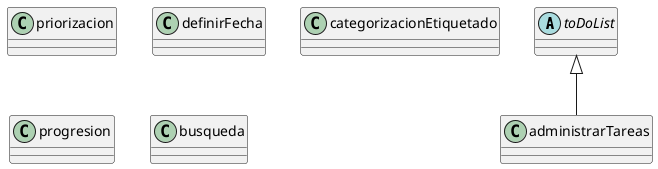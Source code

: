 @startuml diagrama

abstract class toDoList{

}

class administrarTareas extends toDoList{

}

class priorizacion{

}

class definirFecha{

}

class categorizacionEtiquetado{

}

class progresion{

}

class busqueda{

}



@enduml